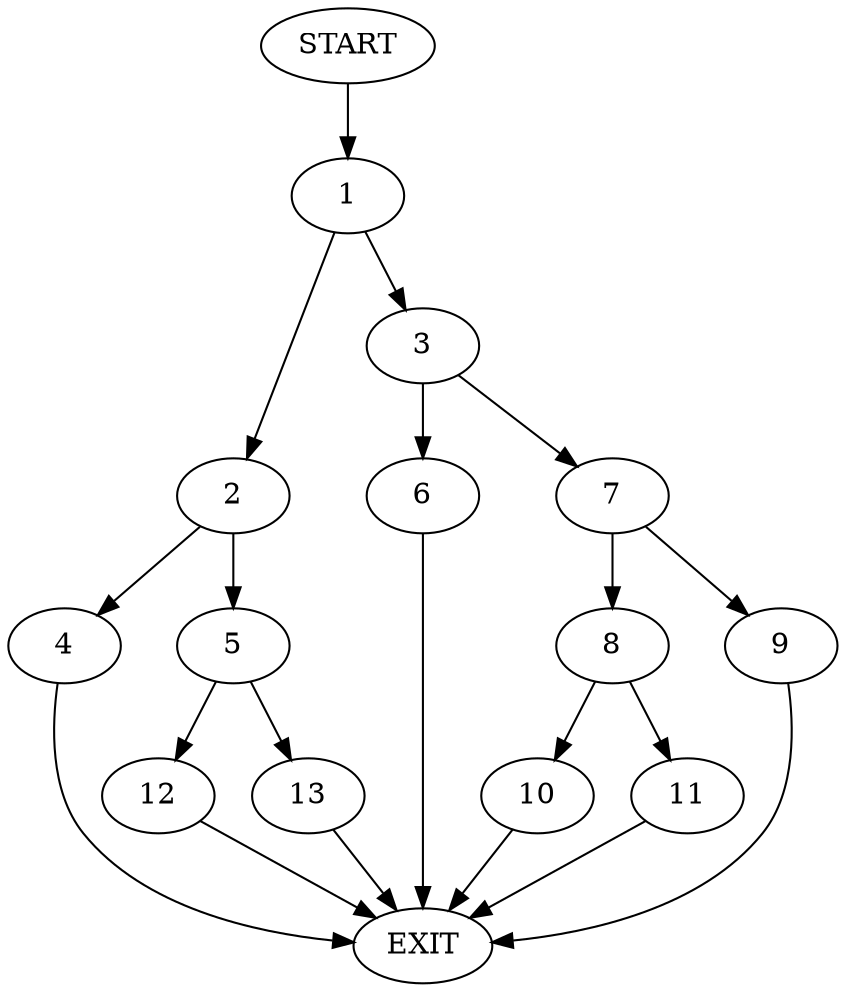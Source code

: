 digraph {
0 [label="START"]
14 [label="EXIT"]
0 -> 1
1 -> 2
1 -> 3
2 -> 4
2 -> 5
3 -> 6
3 -> 7
7 -> 8
7 -> 9
6 -> 14
8 -> 10
8 -> 11
9 -> 14
10 -> 14
11 -> 14
5 -> 12
5 -> 13
4 -> 14
13 -> 14
12 -> 14
}
